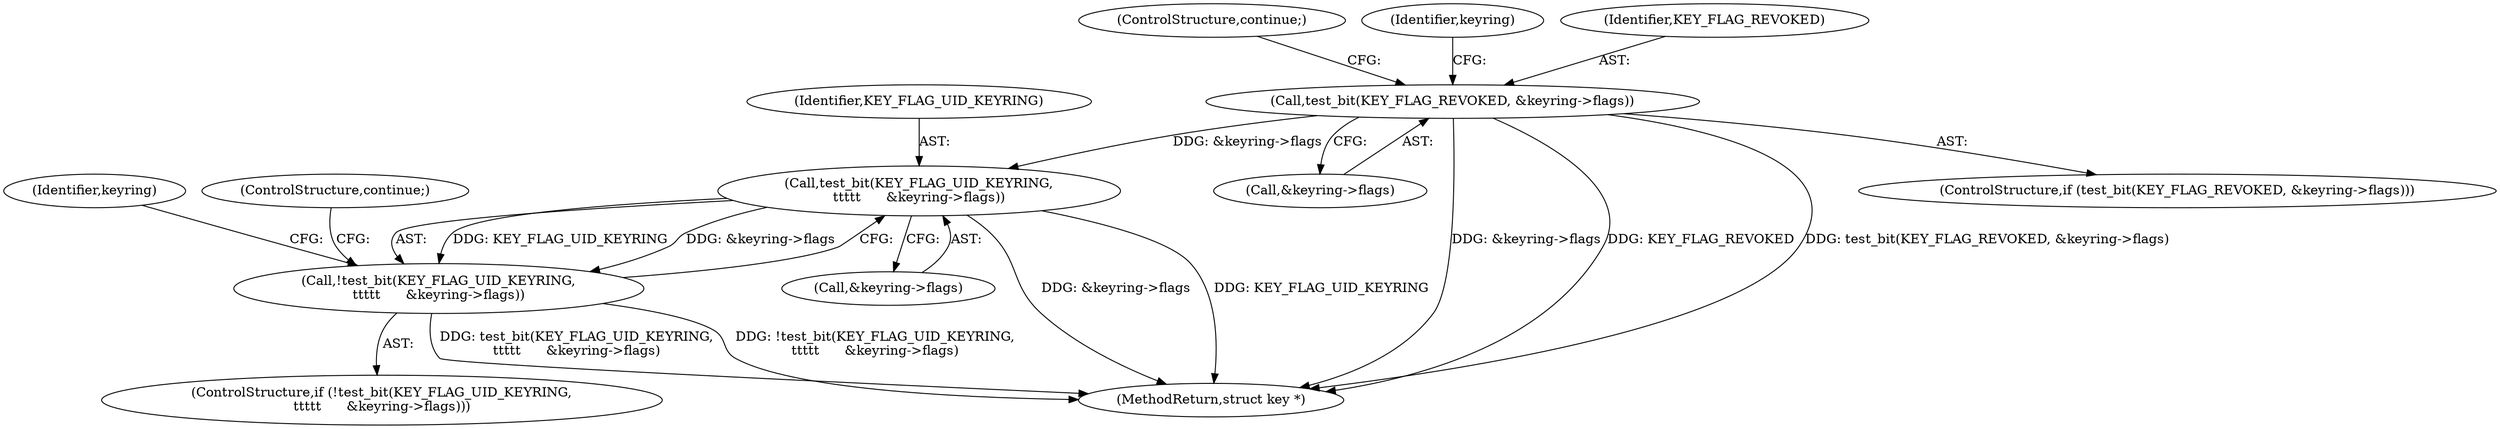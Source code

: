 digraph "0_linux_237bbd29f7a049d310d907f4b2716a7feef9abf3_0@pointer" {
"1000141" [label="(Call,test_bit(KEY_FLAG_REVOKED, &keyring->flags))"];
"1000162" [label="(Call,test_bit(KEY_FLAG_UID_KEYRING,\n\t\t\t\t\t      &keyring->flags))"];
"1000161" [label="(Call,!test_bit(KEY_FLAG_UID_KEYRING,\n\t\t\t\t\t      &keyring->flags))"];
"1000147" [label="(ControlStructure,continue;)"];
"1000185" [label="(Identifier,keyring)"];
"1000168" [label="(ControlStructure,continue;)"];
"1000152" [label="(Identifier,keyring)"];
"1000142" [label="(Identifier,KEY_FLAG_REVOKED)"];
"1000164" [label="(Call,&keyring->flags)"];
"1000143" [label="(Call,&keyring->flags)"];
"1000162" [label="(Call,test_bit(KEY_FLAG_UID_KEYRING,\n\t\t\t\t\t      &keyring->flags))"];
"1000160" [label="(ControlStructure,if (!test_bit(KEY_FLAG_UID_KEYRING,\n\t\t\t\t\t      &keyring->flags)))"];
"1000207" [label="(MethodReturn,struct key *)"];
"1000141" [label="(Call,test_bit(KEY_FLAG_REVOKED, &keyring->flags))"];
"1000161" [label="(Call,!test_bit(KEY_FLAG_UID_KEYRING,\n\t\t\t\t\t      &keyring->flags))"];
"1000163" [label="(Identifier,KEY_FLAG_UID_KEYRING)"];
"1000140" [label="(ControlStructure,if (test_bit(KEY_FLAG_REVOKED, &keyring->flags)))"];
"1000141" -> "1000140"  [label="AST: "];
"1000141" -> "1000143"  [label="CFG: "];
"1000142" -> "1000141"  [label="AST: "];
"1000143" -> "1000141"  [label="AST: "];
"1000147" -> "1000141"  [label="CFG: "];
"1000152" -> "1000141"  [label="CFG: "];
"1000141" -> "1000207"  [label="DDG: &keyring->flags"];
"1000141" -> "1000207"  [label="DDG: KEY_FLAG_REVOKED"];
"1000141" -> "1000207"  [label="DDG: test_bit(KEY_FLAG_REVOKED, &keyring->flags)"];
"1000141" -> "1000162"  [label="DDG: &keyring->flags"];
"1000162" -> "1000161"  [label="AST: "];
"1000162" -> "1000164"  [label="CFG: "];
"1000163" -> "1000162"  [label="AST: "];
"1000164" -> "1000162"  [label="AST: "];
"1000161" -> "1000162"  [label="CFG: "];
"1000162" -> "1000207"  [label="DDG: &keyring->flags"];
"1000162" -> "1000207"  [label="DDG: KEY_FLAG_UID_KEYRING"];
"1000162" -> "1000161"  [label="DDG: KEY_FLAG_UID_KEYRING"];
"1000162" -> "1000161"  [label="DDG: &keyring->flags"];
"1000161" -> "1000160"  [label="AST: "];
"1000168" -> "1000161"  [label="CFG: "];
"1000185" -> "1000161"  [label="CFG: "];
"1000161" -> "1000207"  [label="DDG: test_bit(KEY_FLAG_UID_KEYRING,\n\t\t\t\t\t      &keyring->flags)"];
"1000161" -> "1000207"  [label="DDG: !test_bit(KEY_FLAG_UID_KEYRING,\n\t\t\t\t\t      &keyring->flags)"];
}
